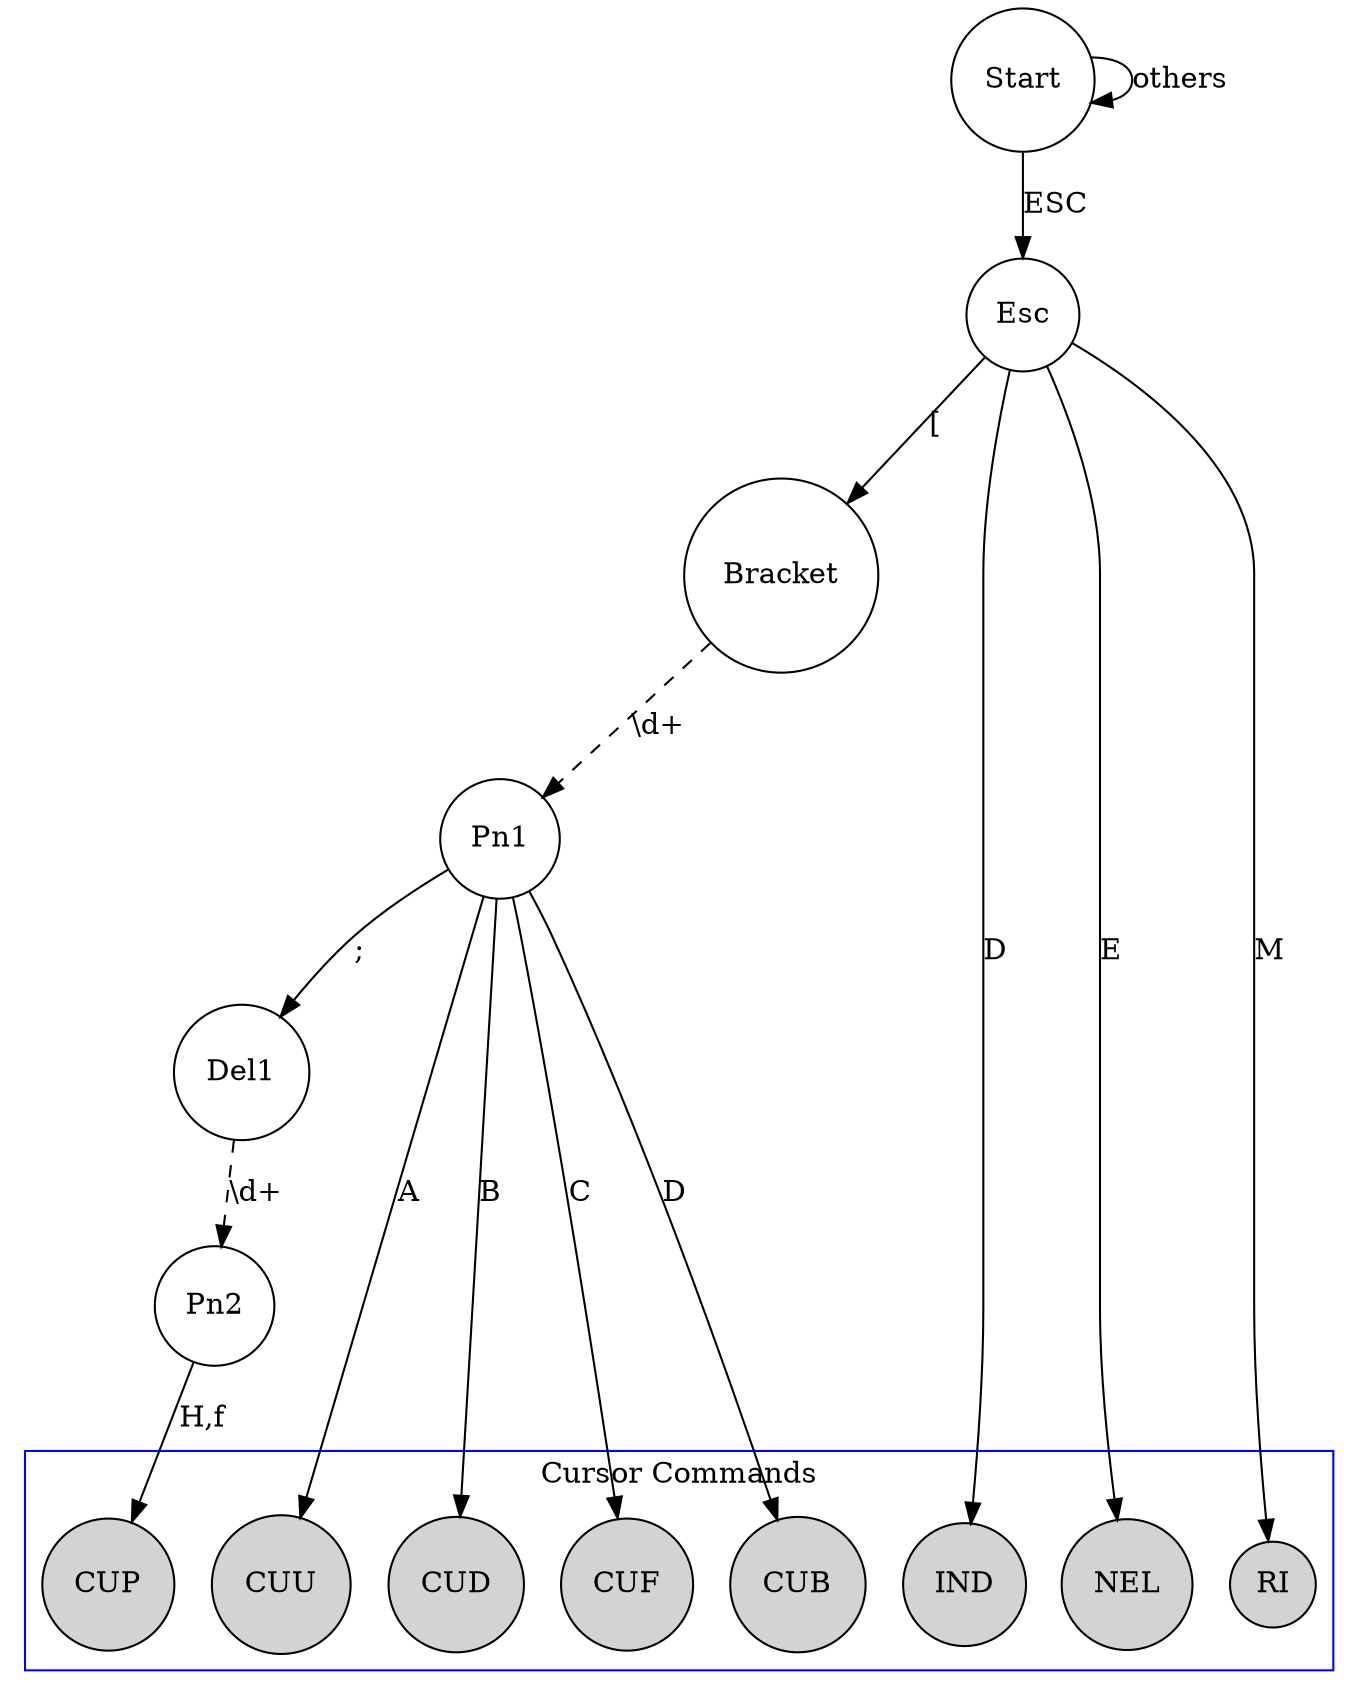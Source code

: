 digraph DFA {   
//	edge[fontname="FangSong"];  
//	node[peripheries=2, fontname="FangSong"];  
	size="16, 16";  
	node[shape=circle];  

	Start;

	Start->Start[label=others];

	/* Basic structure */

	// ESC
	Start->Esc[label=ESC];

	// ESC [
	Esc->Bracket[label="["];

	// ESC [ Pn
	Bracket->Pn1[label="\\d+", style=dashed];

	// ESC [ Pn; 
	Pn1->Del1[label=";"];

	// ESC [ Pn; Pn
	Del1->Pn2[label="\\d+", style=dashed];


	/* Cursor Movement Commands */
	subgraph cluster1 {
		node[style=filled];
        color=blue;
        label="Cursor Commands";  
		CUU; CUD; CUF; CUB; 
		CUP; IND; NEL; RI;
	}

	// ESC [ Pn A
	Pn1->CUU[label=A];  // Cursor up

	// ESC [ Pn B
	Pn1->CUD[label=B];  // Cursor down

	// ESC [ Pn C
	Pn1->CUF[label=C];  // Cursor forward (right)

	// ESC [ Pn B
	Pn1->CUB[label=D];  // Cursor backward (left)

	// ESC [ Pn; Pn H 
	Pn2->CUP[label="H,f"]; // Cursor Position

	// ESC D
	Esc->IND[label=D];  // Index

	// ESC E
	Esc->NEL[label=E];  // Next line

	// ESC M
	Esc->RI[label=M];  // Reserve Index
}         
